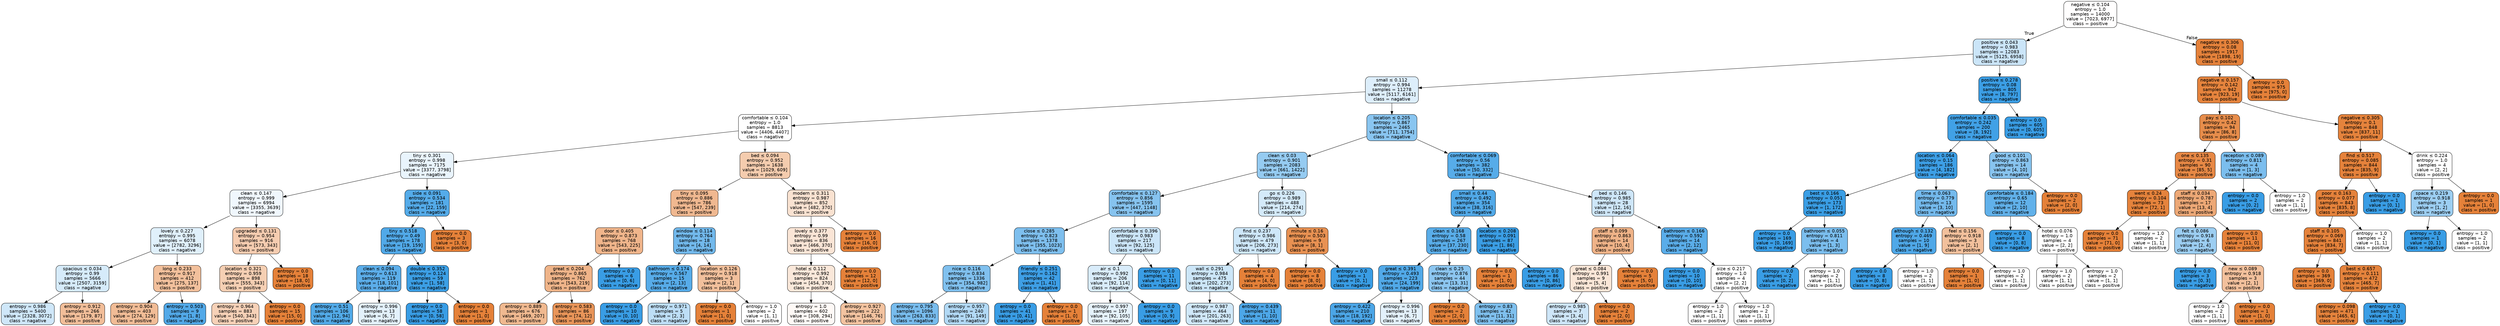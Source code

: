 digraph Tree {
node [shape=box, style="filled, rounded", color="black", fontname=helvetica] ;
edge [fontname=helvetica] ;
0 [label=<negative &le; 0.104<br/>entropy = 1.0<br/>samples = 14000<br/>value = [7023, 6977]<br/>class = positive>, fillcolor="#fffefe"] ;
1 [label=<positive &le; 0.043<br/>entropy = 0.983<br/>samples = 12083<br/>value = [5125, 6958]<br/>class = nagative>, fillcolor="#cbe5f8"] ;
0 -> 1 [labeldistance=2.5, labelangle=45, headlabel="True"] ;
2 [label=<small &le; 0.112<br/>entropy = 0.994<br/>samples = 11278<br/>value = [5117, 6161]<br/>class = nagative>, fillcolor="#ddeefb"] ;
1 -> 2 ;
3 [label=<comfortable &le; 0.104<br/>entropy = 1.0<br/>samples = 8813<br/>value = [4406, 4407]<br/>class = nagative>, fillcolor="#ffffff"] ;
2 -> 3 ;
4 [label=<tiny &le; 0.301<br/>entropy = 0.998<br/>samples = 7175<br/>value = [3377, 3798]<br/>class = nagative>, fillcolor="#e9f4fc"] ;
3 -> 4 ;
5 [label=<clean &le; 0.147<br/>entropy = 0.999<br/>samples = 6994<br/>value = [3355, 3639]<br/>class = nagative>, fillcolor="#f0f7fd"] ;
4 -> 5 ;
6 [label=<lovely &le; 0.227<br/>entropy = 0.995<br/>samples = 6078<br/>value = [2782, 3296]<br/>class = nagative>, fillcolor="#e0f0fb"] ;
5 -> 6 ;
7 [label=<spacious &le; 0.034<br/>entropy = 0.99<br/>samples = 5666<br/>value = [2507, 3159]<br/>class = nagative>, fillcolor="#d6ebfa"] ;
6 -> 7 ;
8 [label=<entropy = 0.986<br/>samples = 5400<br/>value = [2328, 3072]<br/>class = nagative>, fillcolor="#cfe7f9"] ;
7 -> 8 ;
9 [label=<entropy = 0.912<br/>samples = 266<br/>value = [179, 87]<br/>class = positive>, fillcolor="#f2be99"] ;
7 -> 9 ;
10 [label=<long &le; 0.233<br/>entropy = 0.917<br/>samples = 412<br/>value = [275, 137]<br/>class = positive>, fillcolor="#f2c09c"] ;
6 -> 10 ;
11 [label=<entropy = 0.904<br/>samples = 403<br/>value = [274, 129]<br/>class = positive>, fillcolor="#f1bc96"] ;
10 -> 11 ;
12 [label=<entropy = 0.503<br/>samples = 9<br/>value = [1, 8]<br/>class = nagative>, fillcolor="#52a9e8"] ;
10 -> 12 ;
13 [label=<upgraded &le; 0.131<br/>entropy = 0.954<br/>samples = 916<br/>value = [573, 343]<br/>class = positive>, fillcolor="#f5ccb0"] ;
5 -> 13 ;
14 [label=<location &le; 0.321<br/>entropy = 0.959<br/>samples = 898<br/>value = [555, 343]<br/>class = positive>, fillcolor="#f5cfb3"] ;
13 -> 14 ;
15 [label=<entropy = 0.964<br/>samples = 883<br/>value = [540, 343]<br/>class = positive>, fillcolor="#f6d1b7"] ;
14 -> 15 ;
16 [label=<entropy = 0.0<br/>samples = 15<br/>value = [15, 0]<br/>class = positive>, fillcolor="#e58139"] ;
14 -> 16 ;
17 [label=<entropy = 0.0<br/>samples = 18<br/>value = [18, 0]<br/>class = positive>, fillcolor="#e58139"] ;
13 -> 17 ;
18 [label=<side &le; 0.091<br/>entropy = 0.534<br/>samples = 181<br/>value = [22, 159]<br/>class = nagative>, fillcolor="#54abe9"] ;
4 -> 18 ;
19 [label=<tiny &le; 0.518<br/>entropy = 0.49<br/>samples = 178<br/>value = [19, 159]<br/>class = nagative>, fillcolor="#51a9e8"] ;
18 -> 19 ;
20 [label=<clean &le; 0.094<br/>entropy = 0.613<br/>samples = 119<br/>value = [18, 101]<br/>class = nagative>, fillcolor="#5caeea"] ;
19 -> 20 ;
21 [label=<entropy = 0.51<br/>samples = 106<br/>value = [12, 94]<br/>class = nagative>, fillcolor="#52aae8"] ;
20 -> 21 ;
22 [label=<entropy = 0.996<br/>samples = 13<br/>value = [6, 7]<br/>class = nagative>, fillcolor="#e3f1fb"] ;
20 -> 22 ;
23 [label=<double &le; 0.352<br/>entropy = 0.124<br/>samples = 59<br/>value = [1, 58]<br/>class = nagative>, fillcolor="#3c9fe5"] ;
19 -> 23 ;
24 [label=<entropy = 0.0<br/>samples = 58<br/>value = [0, 58]<br/>class = nagative>, fillcolor="#399de5"] ;
23 -> 24 ;
25 [label=<entropy = 0.0<br/>samples = 1<br/>value = [1, 0]<br/>class = positive>, fillcolor="#e58139"] ;
23 -> 25 ;
26 [label=<entropy = 0.0<br/>samples = 3<br/>value = [3, 0]<br/>class = positive>, fillcolor="#e58139"] ;
18 -> 26 ;
27 [label=<bed &le; 0.094<br/>entropy = 0.952<br/>samples = 1638<br/>value = [1029, 609]<br/>class = positive>, fillcolor="#f4ccae"] ;
3 -> 27 ;
28 [label=<tiny &le; 0.095<br/>entropy = 0.886<br/>samples = 786<br/>value = [547, 239]<br/>class = positive>, fillcolor="#f0b890"] ;
27 -> 28 ;
29 [label=<door &le; 0.405<br/>entropy = 0.873<br/>samples = 768<br/>value = [543, 225]<br/>class = positive>, fillcolor="#f0b58b"] ;
28 -> 29 ;
30 [label=<great &le; 0.204<br/>entropy = 0.865<br/>samples = 762<br/>value = [543, 219]<br/>class = positive>, fillcolor="#efb489"] ;
29 -> 30 ;
31 [label=<entropy = 0.889<br/>samples = 676<br/>value = [469, 207]<br/>class = positive>, fillcolor="#f0b990"] ;
30 -> 31 ;
32 [label=<entropy = 0.583<br/>samples = 86<br/>value = [74, 12]<br/>class = positive>, fillcolor="#e99559"] ;
30 -> 32 ;
33 [label=<entropy = 0.0<br/>samples = 6<br/>value = [0, 6]<br/>class = nagative>, fillcolor="#399de5"] ;
29 -> 33 ;
34 [label=<window &le; 0.114<br/>entropy = 0.764<br/>samples = 18<br/>value = [4, 14]<br/>class = nagative>, fillcolor="#72b9ec"] ;
28 -> 34 ;
35 [label=<bathroom &le; 0.174<br/>entropy = 0.567<br/>samples = 15<br/>value = [2, 13]<br/>class = nagative>, fillcolor="#57ace9"] ;
34 -> 35 ;
36 [label=<entropy = 0.0<br/>samples = 10<br/>value = [0, 10]<br/>class = nagative>, fillcolor="#399de5"] ;
35 -> 36 ;
37 [label=<entropy = 0.971<br/>samples = 5<br/>value = [2, 3]<br/>class = nagative>, fillcolor="#bddef6"] ;
35 -> 37 ;
38 [label=<location &le; 0.126<br/>entropy = 0.918<br/>samples = 3<br/>value = [2, 1]<br/>class = positive>, fillcolor="#f2c09c"] ;
34 -> 38 ;
39 [label=<entropy = 0.0<br/>samples = 1<br/>value = [1, 0]<br/>class = positive>, fillcolor="#e58139"] ;
38 -> 39 ;
40 [label=<entropy = 1.0<br/>samples = 2<br/>value = [1, 1]<br/>class = positive>, fillcolor="#ffffff"] ;
38 -> 40 ;
41 [label=<modern &le; 0.311<br/>entropy = 0.987<br/>samples = 852<br/>value = [482, 370]<br/>class = positive>, fillcolor="#f9e2d1"] ;
27 -> 41 ;
42 [label=<lovely &le; 0.377<br/>entropy = 0.99<br/>samples = 836<br/>value = [466, 370]<br/>class = positive>, fillcolor="#fae5d6"] ;
41 -> 42 ;
43 [label=<hotel &le; 0.112<br/>entropy = 0.992<br/>samples = 824<br/>value = [454, 370]<br/>class = positive>, fillcolor="#fae8da"] ;
42 -> 43 ;
44 [label=<entropy = 1.0<br/>samples = 602<br/>value = [308, 294]<br/>class = positive>, fillcolor="#fef9f6"] ;
43 -> 44 ;
45 [label=<entropy = 0.927<br/>samples = 222<br/>value = [146, 76]<br/>class = positive>, fillcolor="#f3c3a0"] ;
43 -> 45 ;
46 [label=<entropy = 0.0<br/>samples = 12<br/>value = [12, 0]<br/>class = positive>, fillcolor="#e58139"] ;
42 -> 46 ;
47 [label=<entropy = 0.0<br/>samples = 16<br/>value = [16, 0]<br/>class = positive>, fillcolor="#e58139"] ;
41 -> 47 ;
48 [label=<location &le; 0.205<br/>entropy = 0.867<br/>samples = 2465<br/>value = [711, 1754]<br/>class = nagative>, fillcolor="#89c5f0"] ;
2 -> 48 ;
49 [label=<clean &le; 0.03<br/>entropy = 0.901<br/>samples = 2083<br/>value = [661, 1422]<br/>class = nagative>, fillcolor="#95cbf1"] ;
48 -> 49 ;
50 [label=<comfortable &le; 0.127<br/>entropy = 0.856<br/>samples = 1595<br/>value = [447, 1148]<br/>class = nagative>, fillcolor="#86c3ef"] ;
49 -> 50 ;
51 [label=<close &le; 0.285<br/>entropy = 0.823<br/>samples = 1378<br/>value = [355, 1023]<br/>class = nagative>, fillcolor="#7ebfee"] ;
50 -> 51 ;
52 [label=<nice &le; 0.116<br/>entropy = 0.834<br/>samples = 1336<br/>value = [354, 982]<br/>class = nagative>, fillcolor="#80c0ee"] ;
51 -> 52 ;
53 [label=<entropy = 0.795<br/>samples = 1096<br/>value = [263, 833]<br/>class = nagative>, fillcolor="#78bced"] ;
52 -> 53 ;
54 [label=<entropy = 0.957<br/>samples = 240<br/>value = [91, 149]<br/>class = nagative>, fillcolor="#b2d9f5"] ;
52 -> 54 ;
55 [label=<friendly &le; 0.251<br/>entropy = 0.162<br/>samples = 42<br/>value = [1, 41]<br/>class = nagative>, fillcolor="#3e9fe6"] ;
51 -> 55 ;
56 [label=<entropy = 0.0<br/>samples = 41<br/>value = [0, 41]<br/>class = nagative>, fillcolor="#399de5"] ;
55 -> 56 ;
57 [label=<entropy = 0.0<br/>samples = 1<br/>value = [1, 0]<br/>class = positive>, fillcolor="#e58139"] ;
55 -> 57 ;
58 [label=<comfortable &le; 0.396<br/>entropy = 0.983<br/>samples = 217<br/>value = [92, 125]<br/>class = nagative>, fillcolor="#cbe5f8"] ;
50 -> 58 ;
59 [label=<air &le; 0.1<br/>entropy = 0.992<br/>samples = 206<br/>value = [92, 114]<br/>class = nagative>, fillcolor="#d9ecfa"] ;
58 -> 59 ;
60 [label=<entropy = 0.997<br/>samples = 197<br/>value = [92, 105]<br/>class = nagative>, fillcolor="#e6f3fc"] ;
59 -> 60 ;
61 [label=<entropy = 0.0<br/>samples = 9<br/>value = [0, 9]<br/>class = nagative>, fillcolor="#399de5"] ;
59 -> 61 ;
62 [label=<entropy = 0.0<br/>samples = 11<br/>value = [0, 11]<br/>class = nagative>, fillcolor="#399de5"] ;
58 -> 62 ;
63 [label=<go &le; 0.226<br/>entropy = 0.989<br/>samples = 488<br/>value = [214, 274]<br/>class = nagative>, fillcolor="#d4eaf9"] ;
49 -> 63 ;
64 [label=<find &le; 0.237<br/>entropy = 0.986<br/>samples = 479<br/>value = [206, 273]<br/>class = nagative>, fillcolor="#cee7f9"] ;
63 -> 64 ;
65 [label=<wall &le; 0.291<br/>entropy = 0.984<br/>samples = 475<br/>value = [202, 273]<br/>class = nagative>, fillcolor="#cce6f8"] ;
64 -> 65 ;
66 [label=<entropy = 0.987<br/>samples = 464<br/>value = [201, 263]<br/>class = nagative>, fillcolor="#d0e8f9"] ;
65 -> 66 ;
67 [label=<entropy = 0.439<br/>samples = 11<br/>value = [1, 10]<br/>class = nagative>, fillcolor="#4da7e8"] ;
65 -> 67 ;
68 [label=<entropy = 0.0<br/>samples = 4<br/>value = [4, 0]<br/>class = positive>, fillcolor="#e58139"] ;
64 -> 68 ;
69 [label=<minute &le; 0.16<br/>entropy = 0.503<br/>samples = 9<br/>value = [8, 1]<br/>class = positive>, fillcolor="#e89152"] ;
63 -> 69 ;
70 [label=<entropy = 0.0<br/>samples = 8<br/>value = [8, 0]<br/>class = positive>, fillcolor="#e58139"] ;
69 -> 70 ;
71 [label=<entropy = 0.0<br/>samples = 1<br/>value = [0, 1]<br/>class = nagative>, fillcolor="#399de5"] ;
69 -> 71 ;
72 [label=<comfortable &le; 0.069<br/>entropy = 0.56<br/>samples = 382<br/>value = [50, 332]<br/>class = nagative>, fillcolor="#57ace9"] ;
48 -> 72 ;
73 [label=<small &le; 0.44<br/>entropy = 0.492<br/>samples = 354<br/>value = [38, 316]<br/>class = nagative>, fillcolor="#51a9e8"] ;
72 -> 73 ;
74 [label=<clean &le; 0.168<br/>entropy = 0.58<br/>samples = 267<br/>value = [37, 230]<br/>class = nagative>, fillcolor="#59ade9"] ;
73 -> 74 ;
75 [label=<great &le; 0.391<br/>entropy = 0.493<br/>samples = 223<br/>value = [24, 199]<br/>class = nagative>, fillcolor="#51a9e8"] ;
74 -> 75 ;
76 [label=<entropy = 0.422<br/>samples = 210<br/>value = [18, 192]<br/>class = nagative>, fillcolor="#4ca6e7"] ;
75 -> 76 ;
77 [label=<entropy = 0.996<br/>samples = 13<br/>value = [6, 7]<br/>class = nagative>, fillcolor="#e3f1fb"] ;
75 -> 77 ;
78 [label=<clean &le; 0.25<br/>entropy = 0.876<br/>samples = 44<br/>value = [13, 31]<br/>class = nagative>, fillcolor="#8cc6f0"] ;
74 -> 78 ;
79 [label=<entropy = 0.0<br/>samples = 2<br/>value = [2, 0]<br/>class = positive>, fillcolor="#e58139"] ;
78 -> 79 ;
80 [label=<entropy = 0.83<br/>samples = 42<br/>value = [11, 31]<br/>class = nagative>, fillcolor="#7fc0ee"] ;
78 -> 80 ;
81 [label=<location &le; 0.208<br/>entropy = 0.091<br/>samples = 87<br/>value = [1, 86]<br/>class = nagative>, fillcolor="#3b9ee5"] ;
73 -> 81 ;
82 [label=<entropy = 0.0<br/>samples = 1<br/>value = [1, 0]<br/>class = positive>, fillcolor="#e58139"] ;
81 -> 82 ;
83 [label=<entropy = 0.0<br/>samples = 86<br/>value = [0, 86]<br/>class = nagative>, fillcolor="#399de5"] ;
81 -> 83 ;
84 [label=<bed &le; 0.146<br/>entropy = 0.985<br/>samples = 28<br/>value = [12, 16]<br/>class = nagative>, fillcolor="#cee6f8"] ;
72 -> 84 ;
85 [label=<staff &le; 0.099<br/>entropy = 0.863<br/>samples = 14<br/>value = [10, 4]<br/>class = positive>, fillcolor="#efb388"] ;
84 -> 85 ;
86 [label=<great &le; 0.084<br/>entropy = 0.991<br/>samples = 9<br/>value = [5, 4]<br/>class = positive>, fillcolor="#fae6d7"] ;
85 -> 86 ;
87 [label=<entropy = 0.985<br/>samples = 7<br/>value = [3, 4]<br/>class = nagative>, fillcolor="#cee6f8"] ;
86 -> 87 ;
88 [label=<entropy = 0.0<br/>samples = 2<br/>value = [2, 0]<br/>class = positive>, fillcolor="#e58139"] ;
86 -> 88 ;
89 [label=<entropy = 0.0<br/>samples = 5<br/>value = [5, 0]<br/>class = positive>, fillcolor="#e58139"] ;
85 -> 89 ;
90 [label=<bathroom &le; 0.166<br/>entropy = 0.592<br/>samples = 14<br/>value = [2, 12]<br/>class = nagative>, fillcolor="#5aade9"] ;
84 -> 90 ;
91 [label=<entropy = 0.0<br/>samples = 10<br/>value = [0, 10]<br/>class = nagative>, fillcolor="#399de5"] ;
90 -> 91 ;
92 [label=<size &le; 0.217<br/>entropy = 1.0<br/>samples = 4<br/>value = [2, 2]<br/>class = positive>, fillcolor="#ffffff"] ;
90 -> 92 ;
93 [label=<entropy = 1.0<br/>samples = 2<br/>value = [1, 1]<br/>class = positive>, fillcolor="#ffffff"] ;
92 -> 93 ;
94 [label=<entropy = 1.0<br/>samples = 2<br/>value = [1, 1]<br/>class = positive>, fillcolor="#ffffff"] ;
92 -> 94 ;
95 [label=<positive &le; 0.278<br/>entropy = 0.08<br/>samples = 805<br/>value = [8, 797]<br/>class = nagative>, fillcolor="#3b9ee5"] ;
1 -> 95 ;
96 [label=<comfortable &le; 0.035<br/>entropy = 0.242<br/>samples = 200<br/>value = [8, 192]<br/>class = nagative>, fillcolor="#41a1e6"] ;
95 -> 96 ;
97 [label=<location &le; 0.064<br/>entropy = 0.15<br/>samples = 186<br/>value = [4, 182]<br/>class = nagative>, fillcolor="#3d9fe6"] ;
96 -> 97 ;
98 [label=<best &le; 0.166<br/>entropy = 0.051<br/>samples = 173<br/>value = [1, 172]<br/>class = nagative>, fillcolor="#3a9ee5"] ;
97 -> 98 ;
99 [label=<entropy = 0.0<br/>samples = 169<br/>value = [0, 169]<br/>class = nagative>, fillcolor="#399de5"] ;
98 -> 99 ;
100 [label=<bathroom &le; 0.055<br/>entropy = 0.811<br/>samples = 4<br/>value = [1, 3]<br/>class = nagative>, fillcolor="#7bbeee"] ;
98 -> 100 ;
101 [label=<entropy = 0.0<br/>samples = 2<br/>value = [0, 2]<br/>class = nagative>, fillcolor="#399de5"] ;
100 -> 101 ;
102 [label=<entropy = 1.0<br/>samples = 2<br/>value = [1, 1]<br/>class = positive>, fillcolor="#ffffff"] ;
100 -> 102 ;
103 [label=<time &le; 0.063<br/>entropy = 0.779<br/>samples = 13<br/>value = [3, 10]<br/>class = nagative>, fillcolor="#74baed"] ;
97 -> 103 ;
104 [label=<although &le; 0.132<br/>entropy = 0.469<br/>samples = 10<br/>value = [1, 9]<br/>class = nagative>, fillcolor="#4fa8e8"] ;
103 -> 104 ;
105 [label=<entropy = 0.0<br/>samples = 8<br/>value = [0, 8]<br/>class = nagative>, fillcolor="#399de5"] ;
104 -> 105 ;
106 [label=<entropy = 1.0<br/>samples = 2<br/>value = [1, 1]<br/>class = positive>, fillcolor="#ffffff"] ;
104 -> 106 ;
107 [label=<feel &le; 0.156<br/>entropy = 0.918<br/>samples = 3<br/>value = [2, 1]<br/>class = positive>, fillcolor="#f2c09c"] ;
103 -> 107 ;
108 [label=<entropy = 0.0<br/>samples = 1<br/>value = [1, 0]<br/>class = positive>, fillcolor="#e58139"] ;
107 -> 108 ;
109 [label=<entropy = 1.0<br/>samples = 2<br/>value = [1, 1]<br/>class = positive>, fillcolor="#ffffff"] ;
107 -> 109 ;
110 [label=<good &le; 0.101<br/>entropy = 0.863<br/>samples = 14<br/>value = [4, 10]<br/>class = nagative>, fillcolor="#88c4ef"] ;
96 -> 110 ;
111 [label=<comfortable &le; 0.184<br/>entropy = 0.65<br/>samples = 12<br/>value = [2, 10]<br/>class = nagative>, fillcolor="#61b1ea"] ;
110 -> 111 ;
112 [label=<entropy = 0.0<br/>samples = 8<br/>value = [0, 8]<br/>class = nagative>, fillcolor="#399de5"] ;
111 -> 112 ;
113 [label=<hotel &le; 0.076<br/>entropy = 1.0<br/>samples = 4<br/>value = [2, 2]<br/>class = positive>, fillcolor="#ffffff"] ;
111 -> 113 ;
114 [label=<entropy = 1.0<br/>samples = 2<br/>value = [1, 1]<br/>class = positive>, fillcolor="#ffffff"] ;
113 -> 114 ;
115 [label=<entropy = 1.0<br/>samples = 2<br/>value = [1, 1]<br/>class = positive>, fillcolor="#ffffff"] ;
113 -> 115 ;
116 [label=<entropy = 0.0<br/>samples = 2<br/>value = [2, 0]<br/>class = positive>, fillcolor="#e58139"] ;
110 -> 116 ;
117 [label=<entropy = 0.0<br/>samples = 605<br/>value = [0, 605]<br/>class = nagative>, fillcolor="#399de5"] ;
95 -> 117 ;
118 [label=<negative &le; 0.306<br/>entropy = 0.08<br/>samples = 1917<br/>value = [1898, 19]<br/>class = positive>, fillcolor="#e5823b"] ;
0 -> 118 [labeldistance=2.5, labelangle=-45, headlabel="False"] ;
119 [label=<negative &le; 0.157<br/>entropy = 0.142<br/>samples = 942<br/>value = [923, 19]<br/>class = positive>, fillcolor="#e6843d"] ;
118 -> 119 ;
120 [label=<pay &le; 0.102<br/>entropy = 0.42<br/>samples = 94<br/>value = [86, 8]<br/>class = positive>, fillcolor="#e78d4b"] ;
119 -> 120 ;
121 [label=<one &le; 0.135<br/>entropy = 0.31<br/>samples = 90<br/>value = [85, 5]<br/>class = positive>, fillcolor="#e78845"] ;
120 -> 121 ;
122 [label=<went &le; 0.24<br/>entropy = 0.104<br/>samples = 73<br/>value = [72, 1]<br/>class = positive>, fillcolor="#e5833c"] ;
121 -> 122 ;
123 [label=<entropy = 0.0<br/>samples = 71<br/>value = [71, 0]<br/>class = positive>, fillcolor="#e58139"] ;
122 -> 123 ;
124 [label=<entropy = 1.0<br/>samples = 2<br/>value = [1, 1]<br/>class = positive>, fillcolor="#ffffff"] ;
122 -> 124 ;
125 [label=<staff &le; 0.034<br/>entropy = 0.787<br/>samples = 17<br/>value = [13, 4]<br/>class = positive>, fillcolor="#eda876"] ;
121 -> 125 ;
126 [label=<felt &le; 0.086<br/>entropy = 0.918<br/>samples = 6<br/>value = [2, 4]<br/>class = nagative>, fillcolor="#9ccef2"] ;
125 -> 126 ;
127 [label=<entropy = 0.0<br/>samples = 3<br/>value = [0, 3]<br/>class = nagative>, fillcolor="#399de5"] ;
126 -> 127 ;
128 [label=<new &le; 0.089<br/>entropy = 0.918<br/>samples = 3<br/>value = [2, 1]<br/>class = positive>, fillcolor="#f2c09c"] ;
126 -> 128 ;
129 [label=<entropy = 1.0<br/>samples = 2<br/>value = [1, 1]<br/>class = positive>, fillcolor="#ffffff"] ;
128 -> 129 ;
130 [label=<entropy = 0.0<br/>samples = 1<br/>value = [1, 0]<br/>class = positive>, fillcolor="#e58139"] ;
128 -> 130 ;
131 [label=<entropy = 0.0<br/>samples = 11<br/>value = [11, 0]<br/>class = positive>, fillcolor="#e58139"] ;
125 -> 131 ;
132 [label=<reception &le; 0.089<br/>entropy = 0.811<br/>samples = 4<br/>value = [1, 3]<br/>class = nagative>, fillcolor="#7bbeee"] ;
120 -> 132 ;
133 [label=<entropy = 0.0<br/>samples = 2<br/>value = [0, 2]<br/>class = nagative>, fillcolor="#399de5"] ;
132 -> 133 ;
134 [label=<entropy = 1.0<br/>samples = 2<br/>value = [1, 1]<br/>class = positive>, fillcolor="#ffffff"] ;
132 -> 134 ;
135 [label=<negative &le; 0.305<br/>entropy = 0.1<br/>samples = 848<br/>value = [837, 11]<br/>class = positive>, fillcolor="#e5833c"] ;
119 -> 135 ;
136 [label=<find &le; 0.517<br/>entropy = 0.085<br/>samples = 844<br/>value = [835, 9]<br/>class = positive>, fillcolor="#e5823b"] ;
135 -> 136 ;
137 [label=<poor &le; 0.163<br/>entropy = 0.077<br/>samples = 843<br/>value = [835, 8]<br/>class = positive>, fillcolor="#e5823b"] ;
136 -> 137 ;
138 [label=<staff &le; 0.105<br/>entropy = 0.069<br/>samples = 841<br/>value = [834, 7]<br/>class = positive>, fillcolor="#e5823b"] ;
137 -> 138 ;
139 [label=<entropy = 0.0<br/>samples = 369<br/>value = [369, 0]<br/>class = positive>, fillcolor="#e58139"] ;
138 -> 139 ;
140 [label=<best &le; 0.657<br/>entropy = 0.111<br/>samples = 472<br/>value = [465, 7]<br/>class = positive>, fillcolor="#e5833c"] ;
138 -> 140 ;
141 [label=<entropy = 0.098<br/>samples = 471<br/>value = [465, 6]<br/>class = positive>, fillcolor="#e5833c"] ;
140 -> 141 ;
142 [label=<entropy = 0.0<br/>samples = 1<br/>value = [0, 1]<br/>class = nagative>, fillcolor="#399de5"] ;
140 -> 142 ;
143 [label=<entropy = 1.0<br/>samples = 2<br/>value = [1, 1]<br/>class = positive>, fillcolor="#ffffff"] ;
137 -> 143 ;
144 [label=<entropy = 0.0<br/>samples = 1<br/>value = [0, 1]<br/>class = nagative>, fillcolor="#399de5"] ;
136 -> 144 ;
145 [label=<drink &le; 0.224<br/>entropy = 1.0<br/>samples = 4<br/>value = [2, 2]<br/>class = positive>, fillcolor="#ffffff"] ;
135 -> 145 ;
146 [label=<space &le; 0.219<br/>entropy = 0.918<br/>samples = 3<br/>value = [1, 2]<br/>class = nagative>, fillcolor="#9ccef2"] ;
145 -> 146 ;
147 [label=<entropy = 0.0<br/>samples = 1<br/>value = [0, 1]<br/>class = nagative>, fillcolor="#399de5"] ;
146 -> 147 ;
148 [label=<entropy = 1.0<br/>samples = 2<br/>value = [1, 1]<br/>class = positive>, fillcolor="#ffffff"] ;
146 -> 148 ;
149 [label=<entropy = 0.0<br/>samples = 1<br/>value = [1, 0]<br/>class = positive>, fillcolor="#e58139"] ;
145 -> 149 ;
150 [label=<entropy = 0.0<br/>samples = 975<br/>value = [975, 0]<br/>class = positive>, fillcolor="#e58139"] ;
118 -> 150 ;
}